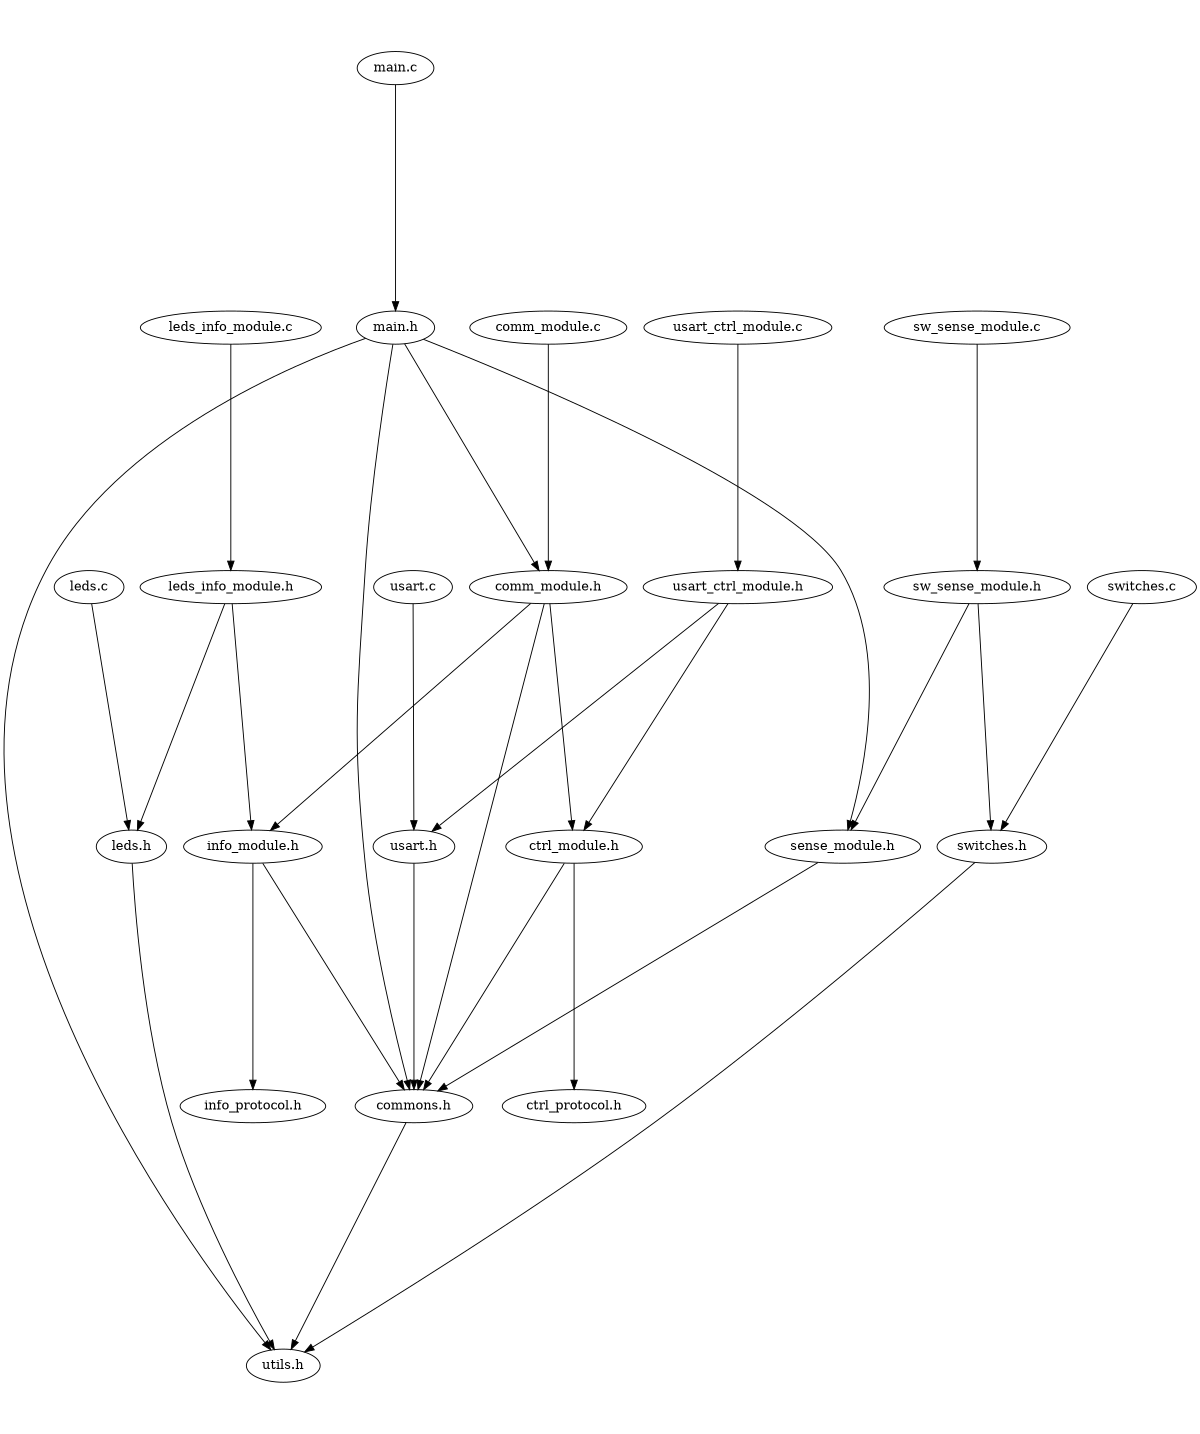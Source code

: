 digraph "source tree" {
    overlap=scale;
    size="8,10";
    ratio="fill";
    fontsize="16";
    fontname="Helvetica";
	clusterrank="local";
	"main.c" -> "main.h"
	"leds.c" -> "leds.h"
	"usart.h" -> "commons.h"
	"sw_sense_module.h" -> "switches.h"
	"main.h" -> "commons.h"
	"leds_info_module.h" -> "leds.h"
	"leds_info_module.h" -> "info_module.h"
	"leds_info_module.c" -> "leds_info_module.h"
	"info_module.h" -> "commons.h"
	"leds.h" -> "utils.h"
	"usart_ctrl_module.c" -> "usart_ctrl_module.h"
	"main.h" -> "comm_module.h"
	"ctrl_module.h" -> "ctrl_protocol.h"
	"sw_sense_module.h" -> "sense_module.h"
	"comm_module.h" -> "commons.h"
	"comm_module.h" -> "ctrl_module.h"
	"usart_ctrl_module.h" -> "usart.h"
	"comm_module.h" -> "info_module.h"
	"info_module.h" -> "info_protocol.h"
	"sense_module.h" -> "commons.h"
	"main.h" -> "sense_module.h"
	"commons.h" -> "utils.h"
	"switches.c" -> "switches.h"
	"switches.h" -> "utils.h"
	"main.h" -> "utils.h"
	"usart.c" -> "usart.h"
	"sw_sense_module.c" -> "sw_sense_module.h"
	"usart_ctrl_module.h" -> "ctrl_module.h"
	"ctrl_module.h" -> "commons.h"
	"comm_module.c" -> "comm_module.h"
}
